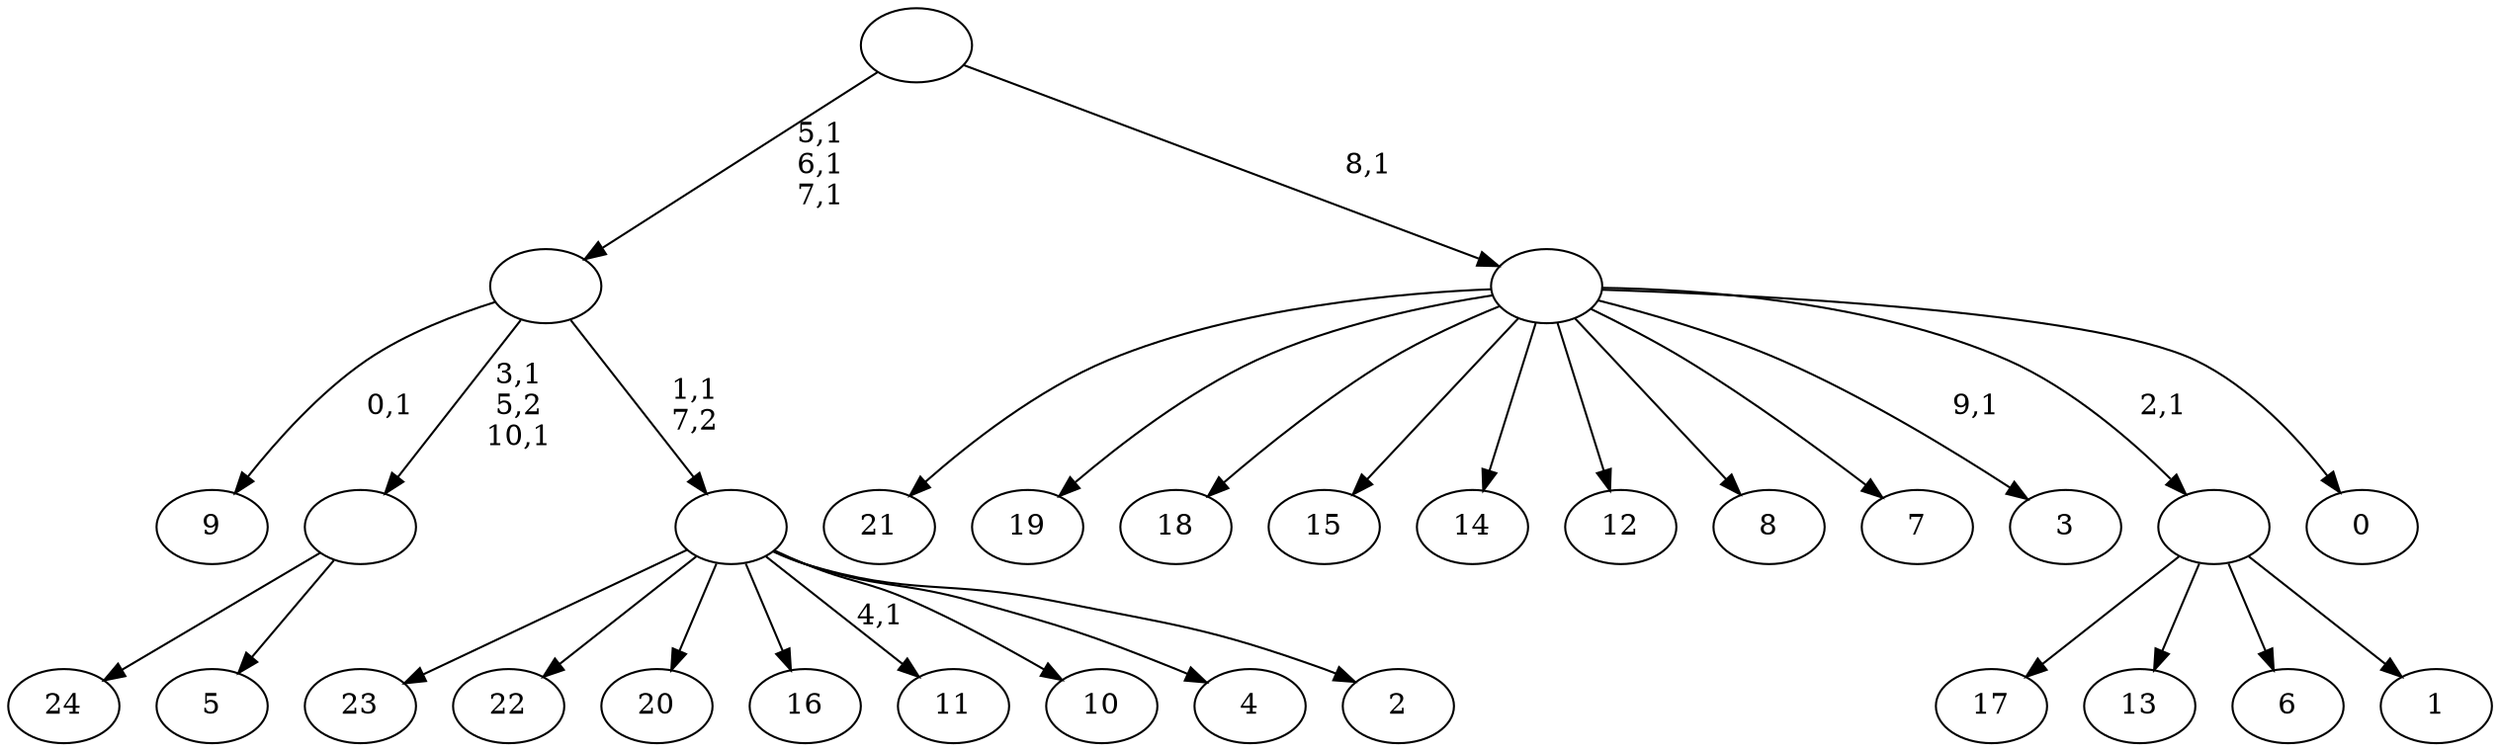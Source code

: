 digraph T {
	36 [label="24"]
	35 [label="23"]
	34 [label="22"]
	33 [label="21"]
	32 [label="20"]
	31 [label="19"]
	30 [label="18"]
	29 [label="17"]
	28 [label="16"]
	27 [label="15"]
	26 [label="14"]
	25 [label="13"]
	24 [label="12"]
	23 [label="11"]
	21 [label="10"]
	20 [label="9"]
	18 [label="8"]
	17 [label="7"]
	16 [label="6"]
	15 [label="5"]
	14 [label=""]
	12 [label="4"]
	11 [label="3"]
	9 [label="2"]
	8 [label=""]
	7 [label=""]
	4 [label="1"]
	3 [label=""]
	2 [label="0"]
	1 [label=""]
	0 [label=""]
	14 -> 36 [label=""]
	14 -> 15 [label=""]
	8 -> 23 [label="4,1"]
	8 -> 35 [label=""]
	8 -> 34 [label=""]
	8 -> 32 [label=""]
	8 -> 28 [label=""]
	8 -> 21 [label=""]
	8 -> 12 [label=""]
	8 -> 9 [label=""]
	7 -> 14 [label="3,1\n5,2\n10,1"]
	7 -> 20 [label="0,1"]
	7 -> 8 [label="1,1\n7,2"]
	3 -> 29 [label=""]
	3 -> 25 [label=""]
	3 -> 16 [label=""]
	3 -> 4 [label=""]
	1 -> 11 [label="9,1"]
	1 -> 33 [label=""]
	1 -> 31 [label=""]
	1 -> 30 [label=""]
	1 -> 27 [label=""]
	1 -> 26 [label=""]
	1 -> 24 [label=""]
	1 -> 18 [label=""]
	1 -> 17 [label=""]
	1 -> 3 [label="2,1"]
	1 -> 2 [label=""]
	0 -> 7 [label="5,1\n6,1\n7,1"]
	0 -> 1 [label="8,1"]
}
